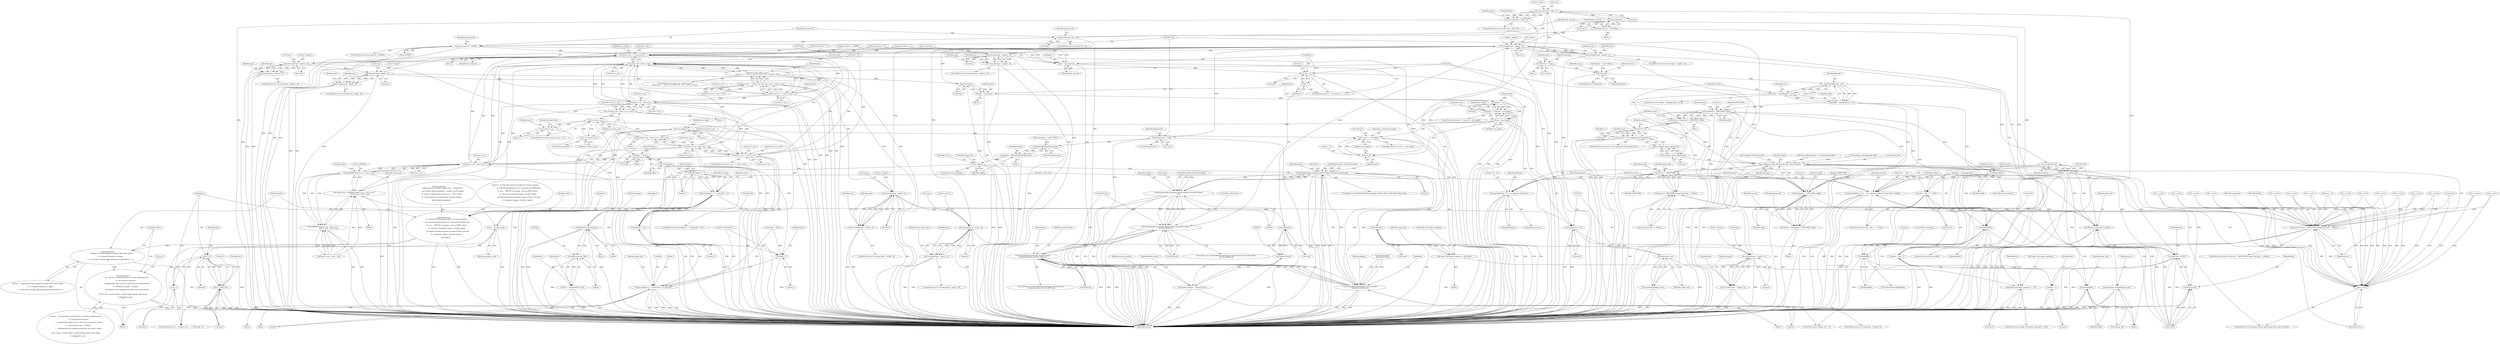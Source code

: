 digraph "0_Android_9d4853418ab2f754c2b63e091c29c5529b8b86ca_8@pointer" {
"1000431" [label="(Call,strncmp(*argv, \"-loop\", 2))"];
"1000419" [label="(Call,strncmp(*argv, \"-timing\", 2))"];
"1000407" [label="(Call,strncmp(*argv, \"-pause\", 2))"];
"1000379" [label="(Call,strncmp(*argv, \"-usleep\", 2))"];
"1000338" [label="(Call,strncmp(*argv, \"-bgpat\", 4))"];
"1000295" [label="(Call,strncmp(*argv, \"-bgcolor\", 4))"];
"1000262" [label="(Call,strncmp(*argv, \"-gamma\", 2))"];
"1000241" [label="(Call,strncmp(*argv, \"-display\", 2))"];
"1000281" [label="(Call,atof(*argv))"];
"1000431" [label="(Call,strncmp(*argv, \"-loop\", 2))"];
"1000398" [label="(Call,atol(*argv))"];
"1000355" [label="(Call,atoi(*argv))"];
"1000460" [label="(Call,atol(*argv))"];
"1000240" [label="(Call,!strncmp(*argv, \"-display\", 2))"];
"1000255" [label="(Call,displayname = *argv)"];
"1000601" [label="(Call,XOpenDisplay(displayname))"];
"1000599" [label="(Call,display = XOpenDisplay(displayname))"];
"1000604" [label="(Call,!display)"];
"1000821" [label="(Call,XCheckMaskEvent(display, KeyPressMask | ButtonPressMask, &e))"];
"1000866" [label="(Call,XCheckMaskEvent(display, KeyPressMask | ButtonPressMask,\n &e))"];
"1000865" [label="(Call,XCheckMaskEvent(display, KeyPressMask | ButtonPressMask,\n &e) && QUIT(e,k))"];
"1000945" [label="(Call,XCheckMaskEvent(display, KeyPressMask |\n ButtonPressMask, &e) && QUIT(e,k))"];
"1000946" [label="(Call,XCheckMaskEvent(display, KeyPressMask |\n ButtonPressMask, &e))"];
"1001054" [label="(Call,XNextEvent(display, &e))"];
"1001068" [label="(Call,(XExposeEvent *)&e)"];
"1001066" [label="(Call,*ex = (XExposeEvent *)&e)"];
"1000261" [label="(Call,!strncmp(*argv, \"-gamma\", 2))"];
"1000277" [label="(Call,rpng2_info.display_exponent = atof(*argv))"];
"1000285" [label="(Call,rpng2_info.display_exponent <= 0.0)"];
"1000294" [label="(Call,!strncmp(*argv, \"-bgcolor\", 4))"];
"1000310" [label="(Call,bgstr = *argv)"];
"1000317" [label="(Call,strlen(bgstr))"];
"1000316" [label="(Call,strlen(bgstr) != 7)"];
"1000315" [label="(Call,strlen(bgstr) != 7 || bgstr[0] != '#')"];
"1000320" [label="(Call,bgstr[0] != '#')"];
"1000663" [label="(Call,sscanf(bgstr+1, \"%2x%2x%2x\", &r, &g, &b))"];
"1000664" [label="(Call,bgstr+1)"];
"1000337" [label="(Call,!strncmp(*argv, \"-bgpat\", 4))"];
"1000353" [label="(Call,pat = atoi(*argv))"];
"1000360" [label="(Call,pat >= 0)"];
"1000359" [label="(Call,pat >= 0 && pat < num_bgpat)"];
"1000363" [label="(Call,pat < num_bgpat)"];
"1000534" [label="(Call,num_bgpat-1)"];
"1000531" [label="(Call,fprintf(stderr,\n           \"\t\t  and the CRT exponent (usually 2.2); must be positive\n\"\n           \"    bg  \tdesired background color in 7-character hex RGB format\n\"\n           \"\t\t  (e.g., ``#ff7700'' for orange:  same as HTML colors);\n\"\n           \"\t\t  used with transparent images; overrides -bgpat\n\"\n           \"    pat \tdesired background pattern number (0-%d); used with\n\"\n          \"\t\t  transparent images; overrides -bgcolor\n\",\n          num_bgpat-1))"];
"1000537" [label="(Call,fprintf(stderr,\n           \"    -loop\tloops through background images after initial display\n\"\n           \"\t\t  is complete (depends on -bgpat)\n\"\n          \"    sec \tseconds to display each background image (default = 2)\n\"))"];
"1000540" [label="(Call,fprintf(stderr,\n           \"    dur \tduration in microseconds to wait after displaying each\n\"\n           \"\t\t  row (for demo purposes)\n\"\n           \"    -timing\tenables delay for every block read, to simulate modem\n\"\n           \"\t\t  download of image (~36 Kbps)\n\"\n           \"    -pause\tpauses after displaying each pass until mouse clicked\n\"\n           \"\nPress Q, Esc or mouse button 1 (within image window, after image\n\"\n          \"is displayed) to quit.\n\"))"];
"1000834" [label="(Call,++pat >= num_bgpat)"];
"1000835" [label="(Call,++pat)"];
"1000378" [label="(Call,!strncmp(*argv, \"-usleep\", 2))"];
"1000396" [label="(Call,(ulg)atol(*argv))"];
"1000394" [label="(Call,usleep_duration = (ulg)atol(*argv))"];
"1000406" [label="(Call,!strncmp(*argv, \"-pause\", 2))"];
"1000418" [label="(Call,!strncmp(*argv, \"-timing\", 2))"];
"1000430" [label="(Call,!strncmp(*argv, \"-loop\", 2))"];
"1000458" [label="(Call,loop_interval = atol(*argv))"];
"1000464" [label="(Call,loop_interval < 0)"];
"1000472" [label="(Call,loop_interval > 100000)"];
"1000808" [label="(Call,then.tv_sec += loop_interval)"];
"1000881" [label="(Call,now.tv_sec < then.tv_sec)"];
"1000880" [label="(Call,now.tv_sec < then.tv_sec ||\n (now.tv_sec == then.tv_sec && now.tv_usec < then.tv_usec))"];
"1000889" [label="(Call,now.tv_sec == then.tv_sec)"];
"1000888" [label="(Call,now.tv_sec == then.tv_sec && now.tv_usec < then.tv_usec)"];
"1000911" [label="(Call,then.tv_sec - now.tv_sec)"];
"1000909" [label="(Call,seconds_to_go = then.tv_sec - now.tv_sec)"];
"1000921" [label="(Call,seconds_to_go--)"];
"1000920" [label="(Call,seconds_to_go-- > 1)"];
"1000930" [label="(Call,i = seconds_to_go)"];
"1000934" [label="(Call,i > 0)"];
"1000933" [label="(Call,i > 0 && !quit)"];
"1000939" [label="(Call,--i)"];
"1000995" [label="(Call,++seconds_to_go)"];
"1000977" [label="(Call,now.tv_sec >= then.tv_sec)"];
"1000987" [label="(Call,then.tv_sec - now.tv_sec)"];
"1000985" [label="(Call,seconds_to_go = then.tv_sec - now.tv_sec)"];
"1001013" [label="(Call,then.tv_sec - now.tv_sec)"];
"1001011" [label="(Call,1000000L*(then.tv_sec - now.tv_sec))"];
"1001008" [label="(Call,usleep_usec = 1000000L*(then.tv_sec - now.tv_sec) +\n                          then.tv_usec - now.tv_usec)"];
"1001028" [label="(Call,usleep_usec > 0)"];
"1001032" [label="(Call,(ulg)usleep_usec)"];
"1001031" [label="(Call,usleep((ulg)usleep_usec))"];
"1001010" [label="(Call,1000000L*(then.tv_sec - now.tv_sec) +\n                          then.tv_usec - now.tv_usec)"];
"1000853" [label="(Call,i = loop_interval)"];
"1000856" [label="(Call,i > 0)"];
"1000859" [label="(Call,--i)"];
"1000487" [label="(Call,filename = *argv)"];
"1000501" [label="(Call,!filename)"];
"1000549" [label="(Call,fopen(filename, \"rb\"))"];
"1000546" [label="(Call,!(infile = fopen(filename, \"rb\")))"];
"1000547" [label="(Call,infile = fopen(filename, \"rb\"))"];
"1000559" [label="(Call,fread(inbuf, 1, INBUFSIZE, infile))"];
"1000557" [label="(Call,incount = fread(inbuf, 1, INBUFSIZE, infile))"];
"1000566" [label="(Call,incount < 8)"];
"1000565" [label="(Call,incount < 8 || !readpng2_check_sig(inbuf, 8))"];
"1000724" [label="(Call,readpng2_decode_data(&rpng2_info, inbuf, incount))"];
"1000735" [label="(Call,incount != INBUFSIZE)"];
"1000734" [label="(Call,incount != INBUFSIZE || rpng2_info.state == kDone)"];
"1000732" [label="(Call,error || incount != INBUFSIZE || rpng2_info.state == kDone)"];
"1000729" [label="(Call,++error)"];
"1000774" [label="(Call,fread(inbuf, 1, INBUFSIZE, infile))"];
"1000753" [label="(Call,ferror(infile))"];
"1000760" [label="(Call,feof(infile))"];
"1000779" [label="(Call,fclose(infile))"];
"1000772" [label="(Call,incount = fread(inbuf, 1, INBUFSIZE, infile))"];
"1000781" [label="(Call,readpng2_cleanup(&rpng2_info))"];
"1000570" [label="(Call,readpng2_check_sig(inbuf, 8))"];
"1000569" [label="(Call,!readpng2_check_sig(inbuf, 8))"];
"1000615" [label="(Call,fclose(infile))"];
"1000628" [label="(Call,strlen(filename))"];
"1000626" [label="(Call,flen = strlen(filename))"];
"1000631" [label="(Call,alen + flen + 3 > 1023)"];
"1000632" [label="(Call,alen + flen + 3)"];
"1000634" [label="(Call,flen + 3)"];
"1000638" [label="(Call,sprintf(titlebar, \"%s:  ...%s\", appname, filename+(alen+flen+6-1023)))"];
"1000642" [label="(Call,filename+(alen+flen+6-1023))"];
"1000644" [label="(Call,alen+flen+6-1023)"];
"1000646" [label="(Call,flen+6-1023)"];
"1000652" [label="(Call,sprintf(titlebar, \"%s:  %s\", appname, filename))"];
"1000935" [label="(Identifier,i)"];
"1000938" [label="(Identifier,quit)"];
"1000906" [label="(Identifier,quit)"];
"1000658" [label="(Identifier,have_bg)"];
"1000297" [label="(Identifier,argv)"];
"1000316" [label="(Call,strlen(bgstr) != 7)"];
"1000600" [label="(Identifier,display)"];
"1000857" [label="(Identifier,i)"];
"1000915" [label="(Call,now.tv_sec)"];
"1000976" [label="(ControlStructure,if (now.tv_sec >= then.tv_sec))"];
"1001053" [label="(Block,)"];
"1000962" [label="(Identifier,seconds_done)"];
"1000615" [label="(Call,fclose(infile))"];
"1000863" [label="(Literal,1)"];
"1000940" [label="(Identifier,i)"];
"1000375" [label="(Identifier,error)"];
"1000380" [label="(Call,*argv)"];
"1000285" [label="(Call,rpng2_info.display_exponent <= 0.0)"];
"1000429" [label="(ControlStructure,if (!strncmp(*argv, \"-loop\", 2)))"];
"1001055" [label="(Identifier,display)"];
"1000358" [label="(ControlStructure,if (pat >= 0 && pat < num_bgpat))"];
"1000642" [label="(Call,filename+(alen+flen+6-1023))"];
"1000244" [label="(Literal,\"-display\")"];
"1000537" [label="(Call,fprintf(stderr,\n           \"    -loop\tloops through background images after initial display\n\"\n           \"\t\t  is complete (depends on -bgpat)\n\"\n          \"    sec \tseconds to display each background image (default = 2)\n\"))"];
"1000772" [label="(Call,incount = fread(inbuf, 1, INBUFSIZE, infile))"];
"1000874" [label="(Identifier,e)"];
"1000495" [label="(Call,++error)"];
"1000291" [label="(Identifier,error)"];
"1001020" [label="(Call,then.tv_usec - now.tv_usec)"];
"1000463" [label="(ControlStructure,if (loop_interval < 0))"];
"1000414" [label="(Identifier,pause_after_pass)"];
"1000562" [label="(Identifier,INBUFSIZE)"];
"1000289" [label="(Literal,0.0)"];
"1000306" [label="(Call,++error)"];
"1000486" [label="(Block,)"];
"1001011" [label="(Call,1000000L*(then.tv_sec - now.tv_sec))"];
"1000747" [label="(Identifier,rpng2_info)"];
"1000382" [label="(Literal,\"-usleep\")"];
"1000544" [label="(Literal,1)"];
"1000395" [label="(Identifier,usleep_duration)"];
"1000676" [label="(Identifier,rpng2_info)"];
"1000814" [label="(Identifier,use_sleep)"];
"1001056" [label="(Call,&e)"];
"1000833" [label="(ControlStructure,if (++pat >= num_bgpat))"];
"1000653" [label="(Identifier,titlebar)"];
"1000541" [label="(Identifier,stderr)"];
"1000652" [label="(Call,sprintf(titlebar, \"%s:  %s\", appname, filename))"];
"1000994" [label="(ControlStructure,else)"];
"1000634" [label="(Call,flen + 3)"];
"1000628" [label="(Call,strlen(filename))"];
"1000599" [label="(Call,display = XOpenDisplay(displayname))"];
"1000957" [label="(Identifier,quit)"];
"1000735" [label="(Call,incount != INBUFSIZE)"];
"1000534" [label="(Call,num_bgpat-1)"];
"1000595" [label="(Call,++error)"];
"1000475" [label="(Call,loop_interval = 100000)"];
"1000635" [label="(Identifier,flen)"];
"1000468" [label="(Identifier,loop_interval)"];
"1000339" [label="(Call,*argv)"];
"1000951" [label="(Call,&e)"];
"1000355" [label="(Call,atoi(*argv))"];
"1000399" [label="(Call,*argv)"];
"1000858" [label="(Literal,0)"];
"1000241" [label="(Call,strncmp(*argv, \"-display\", 2))"];
"1000943" [label="(Literal,1)"];
"1000893" [label="(Call,then.tv_sec)"];
"1000738" [label="(Call,rpng2_info.state == kDone)"];
"1000405" [label="(ControlStructure,if (!strncmp(*argv, \"-pause\", 2)))"];
"1000630" [label="(ControlStructure,if (alen + flen + 3 > 1023))"];
"1000665" [label="(Identifier,bgstr)"];
"1000360" [label="(Call,pat >= 0)"];
"1000473" [label="(Identifier,loop_interval)"];
"1000458" [label="(Call,loop_interval = atol(*argv))"];
"1000598" [label="(Block,)"];
"1000981" [label="(Call,then.tv_sec)"];
"1000566" [label="(Call,incount < 8)"];
"1000322" [label="(Identifier,bgstr)"];
"1000418" [label="(Call,!strncmp(*argv, \"-timing\", 2))"];
"1000896" [label="(Call,now.tv_usec < then.tv_usec)"];
"1000729" [label="(Call,++error)"];
"1000730" [label="(Identifier,error)"];
"1000556" [label="(Block,)"];
"1000348" [label="(Identifier,argv)"];
"1000273" [label="(Call,++error)"];
"1000262" [label="(Call,strncmp(*argv, \"-gamma\", 2))"];
"1000286" [label="(Call,rpng2_info.display_exponent)"];
"1000865" [label="(Call,XCheckMaskEvent(display, KeyPressMask | ButtonPressMask,\n &e) && QUIT(e,k))"];
"1000760" [label="(Call,feof(infile))"];
"1000977" [label="(Call,now.tv_sec >= then.tv_sec)"];
"1000776" [label="(Literal,1)"];
"1000644" [label="(Call,alen+flen+6-1023)"];
"1001014" [label="(Call,then.tv_sec)"];
"1000287" [label="(Identifier,rpng2_info)"];
"1000317" [label="(Call,strlen(bgstr))"];
"1000835" [label="(Call,++pat)"];
"1000731" [label="(ControlStructure,if (error || incount != INBUFSIZE || rpng2_info.state == kDone))"];
"1001068" [label="(Call,(XExposeEvent *)&e)"];
"1000736" [label="(Identifier,incount)"];
"1000966" [label="(Identifier,quit)"];
"1000775" [label="(Identifier,inbuf)"];
"1000898" [label="(Identifier,now)"];
"1000728" [label="(Identifier,incount)"];
"1000324" [label="(Literal,'#')"];
"1000252" [label="(Call,++error)"];
"1000569" [label="(Call,!readpng2_check_sig(inbuf, 8))"];
"1001070" [label="(Call,&e)"];
"1000822" [label="(Identifier,display)"];
"1000987" [label="(Call,then.tv_sec - now.tv_sec)"];
"1000393" [label="(Block,)"];
"1000546" [label="(Call,!(infile = fopen(filename, \"rb\")))"];
"1000257" [label="(Call,*argv)"];
"1000398" [label="(Call,atol(*argv))"];
"1000581" [label="(Call,readpng2_init(&rpng2_info))"];
"1000609" [label="(Identifier,rpng2_info)"];
"1000419" [label="(Call,strncmp(*argv, \"-timing\", 2))"];
"1000265" [label="(Literal,\"-gamma\")"];
"1001099" [label="(MethodReturn,int)"];
"1000645" [label="(Identifier,alen)"];
"1001008" [label="(Call,usleep_usec = 1000000L*(then.tv_sec - now.tv_sec) +\n                          then.tv_usec - now.tv_usec)"];
"1000868" [label="(Call,KeyPressMask | ButtonPressMask)"];
"1000640" [label="(Literal,\"%s:  ...%s\")"];
"1000867" [label="(Identifier,display)"];
"1000527" [label="(Call,fprintf(stderr,\n           \"    xdpy\tname of the target X display (e.g., ``hostname:0'')\n\"\n           \"    exp \ttransfer-function exponent (``gamma'') of the display\n\"\n           \"\t\t  system in floating-point format (e.g., ``%.1f''); equal\n\"\n          \"\t\t  to the product of the lookup-table exponent (varies)\n\",\n          default_display_exponent))"];
"1000378" [label="(Call,!strncmp(*argv, \"-usleep\", 2))"];
"1000574" [label="(Call,++error)"];
"1000929" [label="(ControlStructure,for (i = seconds_to_go;  i > 0 && !quit; --i))"];
"1000890" [label="(Call,now.tv_sec)"];
"1000783" [label="(Identifier,rpng2_info)"];
"1000567" [label="(Identifier,incount)"];
"1000820" [label="(ControlStructure,if (XCheckMaskEvent(display, KeyPressMask | ButtonPressMask, &e)))"];
"1000251" [label="(Identifier,argv)"];
"1000315" [label="(Call,strlen(bgstr) != 7 || bgstr[0] != '#')"];
"1000779" [label="(Call,fclose(infile))"];
"1000354" [label="(Identifier,pat)"];
"1000666" [label="(Literal,1)"];
"1000431" [label="(Call,strncmp(*argv, \"-loop\", 2))"];
"1000626" [label="(Call,flen = strlen(filename))"];
"1000430" [label="(Call,!strncmp(*argv, \"-loop\", 2))"];
"1000639" [label="(Identifier,titlebar)"];
"1000558" [label="(Identifier,incount)"];
"1000601" [label="(Call,XOpenDisplay(displayname))"];
"1000422" [label="(Literal,\"-timing\")"];
"1000407" [label="(Call,strncmp(*argv, \"-pause\", 2))"];
"1000277" [label="(Call,rpng2_info.display_exponent = atof(*argv))"];
"1001031" [label="(Call,usleep((ulg)usleep_usec))"];
"1000622" [label="(Call,alen = strlen(appname))"];
"1000423" [label="(Literal,2)"];
"1000396" [label="(Call,(ulg)atol(*argv))"];
"1000459" [label="(Identifier,loop_interval)"];
"1000467" [label="(Call,loop_interval = 2)"];
"1000670" [label="(Call,&g)"];
"1000242" [label="(Call,*argv)"];
"1000934" [label="(Call,i > 0)"];
"1000320" [label="(Call,bgstr[0] != '#')"];
"1000476" [label="(Identifier,loop_interval)"];
"1000338" [label="(Call,strncmp(*argv, \"-bgpat\", 4))"];
"1000839" [label="(Identifier,pat)"];
"1000727" [label="(Identifier,inbuf)"];
"1000174" [label="(Call,loop_interval = -1)"];
"1000493" [label="(Identifier,argv)"];
"1000808" [label="(Call,then.tv_sec += loop_interval)"];
"1000538" [label="(Identifier,stderr)"];
"1000488" [label="(Identifier,filename)"];
"1000753" [label="(Call,ferror(infile))"];
"1000767" [label="(ControlStructure,break;)"];
"1000553" [label="(Call,++error)"];
"1000782" [label="(Call,&rpng2_info)"];
"1000557" [label="(Call,incount = fread(inbuf, 1, INBUFSIZE, infile))"];
"1000834" [label="(Call,++pat >= num_bgpat)"];
"1000434" [label="(Literal,\"-loop\")"];
"1000616" [label="(Identifier,infile)"];
"1001022" [label="(Identifier,then)"];
"1000330" [label="(Identifier,have_bg)"];
"1000281" [label="(Call,atof(*argv))"];
"1001013" [label="(Call,then.tv_sec - now.tv_sec)"];
"1000859" [label="(Call,--i)"];
"1000764" [label="(Literal,3)"];
"1000318" [label="(Identifier,bgstr)"];
"1000484" [label="(Identifier,argv)"];
"1000341" [label="(Literal,\"-bgpat\")"];
"1000455" [label="(Block,)"];
"1000460" [label="(Call,atol(*argv))"];
"1000321" [label="(Call,bgstr[0])"];
"1000282" [label="(Call,*argv)"];
"1000471" [label="(ControlStructure,if (loop_interval > 100000))"];
"1000186" [label="(Call,displayname = (char *)NULL)"];
"1000547" [label="(Call,infile = fopen(filename, \"rb\"))"];
"1000944" [label="(ControlStructure,if (XCheckMaskEvent(display, KeyPressMask |\n ButtonPressMask, &e) && QUIT(e,k)))"];
"1001054" [label="(Call,XNextEvent(display, &e))"];
"1000254" [label="(ControlStructure,else)"];
"1000559" [label="(Call,fread(inbuf, 1, INBUFSIZE, infile))"];
"1000773" [label="(Identifier,incount)"];
"1000394" [label="(Call,usleep_duration = (ulg)atol(*argv))"];
"1000245" [label="(Literal,2)"];
"1000734" [label="(Call,incount != INBUFSIZE || rpng2_info.state == kDone)"];
"1000272" [label="(Identifier,argv)"];
"1000937" [label="(Call,!quit)"];
"1000390" [label="(Call,++error)"];
"1000777" [label="(Identifier,INBUFSIZE)"];
"1000910" [label="(Identifier,seconds_to_go)"];
"1001030" [label="(Literal,0)"];
"1000158" [label="(Call,error = 0)"];
"1000912" [label="(Call,then.tv_sec)"];
"1000836" [label="(Identifier,pat)"];
"1000778" [label="(Identifier,infile)"];
"1000602" [label="(Identifier,displayname)"];
"1000389" [label="(Identifier,argv)"];
"1000946" [label="(Call,XCheckMaskEvent(display, KeyPressMask |\n ButtonPressMask, &e))"];
"1000377" [label="(ControlStructure,if (!strncmp(*argv, \"-usleep\", 2)))"];
"1000411" [label="(Literal,2)"];
"1000474" [label="(Literal,100000)"];
"1000379" [label="(Call,strncmp(*argv, \"-usleep\", 2))"];
"1000978" [label="(Call,now.tv_sec)"];
"1000641" [label="(Identifier,appname)"];
"1000533" [label="(Literal,\"\t\t  and the CRT exponent (usually 2.2); must be positive\n\"\n           \"    bg  \tdesired background color in 7-character hex RGB format\n\"\n           \"\t\t  (e.g., ``#ff7700'' for orange:  same as HTML colors);\n\"\n           \"\t\t  used with transparent images; overrides -bgpat\n\"\n           \"    pat \tdesired background pattern number (0-%d); used with\n\"\n          \"\t\t  transparent images; overrides -bgcolor\n\")"];
"1001007" [label="(Block,)"];
"1000255" [label="(Call,displayname = *argv)"];
"1000337" [label="(Call,!strncmp(*argv, \"-bgpat\", 4))"];
"1000856" [label="(Call,i > 0)"];
"1000882" [label="(Call,now.tv_sec)"];
"1000362" [label="(Literal,0)"];
"1000550" [label="(Identifier,filename)"];
"1000975" [label="(Block,)"];
"1000637" [label="(Literal,1023)"];
"1000151" [label="(Call,*bgstr = NULL)"];
"1001009" [label="(Identifier,usleep_usec)"];
"1000507" [label="(Block,)"];
"1000757" [label="(Literal,3)"];
"1001034" [label="(Identifier,usleep_usec)"];
"1000340" [label="(Identifier,argv)"];
"1000147" [label="(Block,)"];
"1000420" [label="(Call,*argv)"];
"1000256" [label="(Identifier,displayname)"];
"1000726" [label="(Identifier,rpng2_info)"];
"1000266" [label="(Literal,2)"];
"1000603" [label="(ControlStructure,if (!display))"];
"1000542" [label="(Literal,\"    dur \tduration in microseconds to wait after displaying each\n\"\n           \"\t\t  row (for demo purposes)\n\"\n           \"    -timing\tenables delay for every block read, to simulate modem\n\"\n           \"\t\t  download of image (~36 Kbps)\n\"\n           \"    -pause\tpauses after displaying each pass until mouse clicked\n\"\n           \"\nPress Q, Esc or mouse button 1 (within image window, after image\n\"\n          \"is displayed) to quit.\n\")"];
"1000752" [label="(ControlStructure,if (ferror(infile)))"];
"1000406" [label="(Call,!strncmp(*argv, \"-pause\", 2))"];
"1000931" [label="(Identifier,i)"];
"1001017" [label="(Call,now.tv_sec)"];
"1000311" [label="(Identifier,bgstr)"];
"1000998" [label="(Identifier,quit)"];
"1000417" [label="(ControlStructure,if (!strncmp(*argv, \"-timing\", 2)))"];
"1000314" [label="(ControlStructure,if (strlen(bgstr) != 7 || bgstr[0] != '#'))"];
"1000930" [label="(Call,i = seconds_to_go)"];
"1000365" [label="(Identifier,num_bgpat)"];
"1000293" [label="(ControlStructure,if (!strncmp(*argv, \"-bgcolor\", 4)))"];
"1000435" [label="(Literal,2)"];
"1000947" [label="(Identifier,display)"];
"1001064" [label="(Block,)"];
"1001067" [label="(Identifier,ex)"];
"1000540" [label="(Call,fprintf(stderr,\n           \"    dur \tduration in microseconds to wait after displaying each\n\"\n           \"\t\t  row (for demo purposes)\n\"\n           \"    -timing\tenables delay for every block read, to simulate modem\n\"\n           \"\t\t  download of image (~36 Kbps)\n\"\n           \"    -pause\tpauses after displaying each pass until mouse clicked\n\"\n           \"\nPress Q, Esc or mouse button 1 (within image window, after image\n\"\n          \"is displayed) to quit.\n\"))"];
"1000754" [label="(Identifier,infile)"];
"1000421" [label="(Identifier,argv)"];
"1000565" [label="(Call,incount < 8 || !readpng2_check_sig(inbuf, 8))"];
"1000295" [label="(Call,strncmp(*argv, \"-bgcolor\", 4))"];
"1000860" [label="(Identifier,i)"];
"1000667" [label="(Literal,\"%2x%2x%2x\")"];
"1000646" [label="(Call,flen+6-1023)"];
"1000531" [label="(Call,fprintf(stderr,\n           \"\t\t  and the CRT exponent (usually 2.2); must be positive\n\"\n           \"    bg  \tdesired background color in 7-character hex RGB format\n\"\n           \"\t\t  (e.g., ``#ff7700'' for orange:  same as HTML colors);\n\"\n           \"\t\t  used with transparent images; overrides -bgpat\n\"\n           \"    pat \tdesired background pattern number (0-%d); used with\n\"\n          \"\t\t  transparent images; overrides -bgcolor\n\",\n          num_bgpat-1))"];
"1000632" [label="(Call,alen + flen + 3)"];
"1000909" [label="(Call,seconds_to_go = then.tv_sec - now.tv_sec)"];
"1000809" [label="(Call,then.tv_sec)"];
"1000605" [label="(Identifier,display)"];
"1000305" [label="(Identifier,argv)"];
"1000889" [label="(Call,now.tv_sec == then.tv_sec)"];
"1000196" [label="(Call,memset(&rpng2_info, 0, sizeof(mainprog_info)))"];
"1000921" [label="(Call,seconds_to_go--)"];
"1000539" [label="(Literal,\"    -loop\tloops through background images after initial display\n\"\n           \"\t\t  is complete (depends on -bgpat)\n\"\n          \"    sec \tseconds to display each background image (default = 2)\n\")"];
"1000939" [label="(Call,--i)"];
"1000866" [label="(Call,XCheckMaskEvent(display, KeyPressMask | ButtonPressMask,\n &e))"];
"1000614" [label="(Identifier,error)"];
"1000361" [label="(Identifier,pat)"];
"1000487" [label="(Call,filename = *argv)"];
"1000532" [label="(Identifier,stderr)"];
"1001012" [label="(Literal,1000000L)"];
"1000580" [label="(Identifier,rc)"];
"1000433" [label="(Identifier,argv)"];
"1000986" [label="(Identifier,seconds_to_go)"];
"1001010" [label="(Call,1000000L*(then.tv_sec - now.tv_sec) +\n                          then.tv_usec - now.tv_usec)"];
"1000312" [label="(Call,*argv)"];
"1000410" [label="(Literal,\"-pause\")"];
"1000383" [label="(Literal,2)"];
"1000368" [label="(Identifier,bg_image)"];
"1000575" [label="(Identifier,error)"];
"1000349" [label="(Call,++error)"];
"1000624" [label="(Call,strlen(appname))"];
"1000919" [label="(ControlStructure,while (seconds_to_go-- > 1))"];
"1000733" [label="(Identifier,error)"];
"1000489" [label="(Call,*argv)"];
"1000438" [label="(Identifier,loop)"];
"1000359" [label="(Call,pat >= 0 && pat < num_bgpat)"];
"1000781" [label="(Call,readpng2_cleanup(&rpng2_info))"];
"1000654" [label="(Literal,\"%s:  %s\")"];
"1000535" [label="(Identifier,num_bgpat)"];
"1000911" [label="(Call,then.tv_sec - now.tv_sec)"];
"1000838" [label="(Call,pat = 0)"];
"1000618" [label="(Identifier,error)"];
"1000991" [label="(Call,now.tv_sec)"];
"1000647" [label="(Identifier,flen)"];
"1000353" [label="(Call,pat = atoi(*argv))"];
"1000503" [label="(Call,++error)"];
"1000871" [label="(Call,&e)"];
"1000298" [label="(Literal,\"-bgcolor\")"];
"1000852" [label="(ControlStructure,for (i = loop_interval;  i > 0; --i))"];
"1000549" [label="(Call,fopen(filename, \"rb\"))"];
"1000888" [label="(Call,now.tv_sec == then.tv_sec && now.tv_usec < then.tv_usec)"];
"1000363" [label="(Call,pat < num_bgpat)"];
"1000724" [label="(Call,readpng2_decode_data(&rpng2_info, inbuf, incount))"];
"1000502" [label="(Identifier,filename)"];
"1000604" [label="(Call,!display)"];
"1000432" [label="(Call,*argv)"];
"1000500" [label="(ControlStructure,if (!filename))"];
"1000953" [label="(Call,QUIT(e,k))"];
"1000631" [label="(Call,alen + flen + 3 > 1023)"];
"1000326" [label="(Identifier,error)"];
"1000780" [label="(Identifier,infile)"];
"1000948" [label="(Call,KeyPressMask |\n ButtonPressMask)"];
"1000504" [label="(Identifier,error)"];
"1000296" [label="(Call,*argv)"];
"1000191" [label="(Call,filename = (char *)NULL)"];
"1000560" [label="(Identifier,inbuf)"];
"1000284" [label="(ControlStructure,if (rpng2_info.display_exponent <= 0.0))"];
"1000933" [label="(Call,i > 0 && !quit)"];
"1000881" [label="(Call,now.tv_sec < then.tv_sec)"];
"1000807" [label="(Block,)"];
"1000821" [label="(Call,XCheckMaskEvent(display, KeyPressMask | ButtonPressMask, &e))"];
"1000409" [label="(Identifier,argv)"];
"1001036" [label="(Literal,0)"];
"1000995" [label="(Call,++seconds_to_go)"];
"1001028" [label="(Call,usleep_usec > 0)"];
"1000261" [label="(Call,!strncmp(*argv, \"-gamma\", 2))"];
"1000536" [label="(Literal,1)"];
"1000672" [label="(Call,&b)"];
"1000319" [label="(Literal,7)"];
"1000636" [label="(Literal,3)"];
"1000988" [label="(Call,then.tv_sec)"];
"1000740" [label="(Identifier,rpng2_info)"];
"1000263" [label="(Call,*argv)"];
"1000299" [label="(Literal,4)"];
"1000880" [label="(Call,now.tv_sec < then.tv_sec ||\n (now.tv_sec == then.tv_sec && now.tv_usec < then.tv_usec))"];
"1000613" [label="(ControlStructure,if (error))"];
"1000572" [label="(Literal,8)"];
"1000451" [label="(Call,loop_interval = 2)"];
"1000278" [label="(Call,rpng2_info.display_exponent)"];
"1000570" [label="(Call,readpng2_check_sig(inbuf, 8))"];
"1000922" [label="(Identifier,seconds_to_go)"];
"1000551" [label="(Literal,\"rb\")"];
"1000633" [label="(Identifier,alen)"];
"1000864" [label="(ControlStructure,if (XCheckMaskEvent(display, KeyPressMask | ButtonPressMask,\n &e) && QUIT(e,k)))"];
"1000985" [label="(Call,seconds_to_go = then.tv_sec - now.tv_sec)"];
"1000381" [label="(Identifier,argv)"];
"1001027" [label="(ControlStructure,if (usleep_usec > 0))"];
"1000426" [label="(Identifier,timing)"];
"1000853" [label="(Call,i = loop_interval)"];
"1000656" [label="(Identifier,filename)"];
"1000239" [label="(ControlStructure,if (!strncmp(*argv, \"-display\", 2)))"];
"1000461" [label="(Call,*argv)"];
"1001074" [label="(Identifier,ex)"];
"1000356" [label="(Call,*argv)"];
"1000498" [label="(Call,++error)"];
"1000651" [label="(ControlStructure,else)"];
"1000829" [label="(Call,QUIT(e,k))"];
"1000336" [label="(ControlStructure,if (!strncmp(*argv, \"-bgpat\", 4)))"];
"1000723" [label="(ControlStructure,if (readpng2_decode_data(&rpng2_info, inbuf, incount)))"];
"1000655" [label="(Identifier,appname)"];
"1000402" [label="(Identifier,demo_timing)"];
"1000837" [label="(Identifier,num_bgpat)"];
"1000996" [label="(Identifier,seconds_to_go)"];
"1000830" [label="(Identifier,e)"];
"1000264" [label="(Identifier,argv)"];
"1000548" [label="(Identifier,infile)"];
"1000408" [label="(Call,*argv)"];
"1000545" [label="(ControlStructure,if (!(infile = fopen(filename, \"rb\"))))"];
"1000563" [label="(Identifier,infile)"];
"1000501" [label="(Call,!filename)"];
"1000325" [label="(Call,++error)"];
"1000761" [label="(Identifier,infile)"];
"1000352" [label="(Block,)"];
"1000659" [label="(Block,)"];
"1000290" [label="(Call,++error)"];
"1000903" [label="(Block,)"];
"1000364" [label="(Identifier,pat)"];
"1000664" [label="(Call,bgstr+1)"];
"1000568" [label="(Literal,8)"];
"1000769" [label="(Identifier,timing)"];
"1000638" [label="(Call,sprintf(titlebar, \"%s:  ...%s\", appname, filename+(alen+flen+6-1023)))"];
"1000342" [label="(Literal,4)"];
"1000891" [label="(Identifier,now)"];
"1000774" [label="(Call,fread(inbuf, 1, INBUFSIZE, infile))"];
"1001061" [label="(Identifier,e)"];
"1000611" [label="(Call,++error)"];
"1000722" [label="(Block,)"];
"1000854" [label="(Identifier,i)"];
"1000310" [label="(Call,bgstr = *argv)"];
"1000629" [label="(Identifier,filename)"];
"1000920" [label="(Call,seconds_to_go-- > 1)"];
"1000240" [label="(Call,!strncmp(*argv, \"-display\", 2))"];
"1000260" [label="(ControlStructure,if (!strncmp(*argv, \"-gamma\", 2)))"];
"1000309" [label="(Block,)"];
"1000927" [label="(Identifier,seconds_done)"];
"1000607" [label="(Call,readpng2_cleanup(&rpng2_info))"];
"1000374" [label="(Call,++error)"];
"1000561" [label="(Literal,1)"];
"1000984" [label="(ControlStructure,break;)"];
"1000725" [label="(Call,&rpng2_info)"];
"1000663" [label="(Call,sscanf(bgstr+1, \"%2x%2x%2x\", &r, &g, &b))"];
"1000294" [label="(Call,!strncmp(*argv, \"-bgcolor\", 4))"];
"1000235" [label="(Identifier,argv)"];
"1000841" [label="(Call,rpng2_x_reload_bg_image())"];
"1000879" [label="(ControlStructure,if (now.tv_sec < then.tv_sec ||\n (now.tv_sec == then.tv_sec && now.tv_usec < then.tv_usec)))"];
"1000812" [label="(Identifier,loop_interval)"];
"1000954" [label="(Identifier,e)"];
"1001029" [label="(Identifier,usleep_usec)"];
"1000945" [label="(Call,XCheckMaskEvent(display, KeyPressMask |\n ButtonPressMask, &e) && QUIT(e,k))"];
"1000506" [label="(Identifier,error)"];
"1000554" [label="(Identifier,error)"];
"1000627" [label="(Identifier,flen)"];
"1000759" [label="(ControlStructure,if (feof(infile)))"];
"1000465" [label="(Identifier,loop_interval)"];
"1000932" [label="(Identifier,seconds_to_go)"];
"1000236" [label="(Call,!error)"];
"1000873" [label="(Call,QUIT(e,k))"];
"1000472" [label="(Call,loop_interval > 100000)"];
"1000885" [label="(Call,then.tv_sec)"];
"1000855" [label="(Identifier,loop_interval)"];
"1001032" [label="(Call,(ulg)usleep_usec)"];
"1000876" [label="(ControlStructure,break;)"];
"1000643" [label="(Identifier,filename)"];
"1000737" [label="(Identifier,INBUFSIZE)"];
"1000464" [label="(Call,loop_interval < 0)"];
"1000785" [label="(Identifier,error)"];
"1000826" [label="(Call,&e)"];
"1000466" [label="(Literal,0)"];
"1000668" [label="(Call,&r)"];
"1001066" [label="(Call,*ex = (XExposeEvent *)&e)"];
"1000648" [label="(Call,6-1023)"];
"1000823" [label="(Call,KeyPressMask | ButtonPressMask)"];
"1000276" [label="(Block,)"];
"1000923" [label="(Literal,1)"];
"1000732" [label="(Call,error || incount != INBUFSIZE || rpng2_info.state == kDone)"];
"1000564" [label="(ControlStructure,if (incount < 8 || !readpng2_check_sig(inbuf, 8)))"];
"1000571" [label="(Identifier,inbuf)"];
"1000936" [label="(Literal,0)"];
"1000431" -> "1000430"  [label="AST: "];
"1000431" -> "1000435"  [label="CFG: "];
"1000432" -> "1000431"  [label="AST: "];
"1000434" -> "1000431"  [label="AST: "];
"1000435" -> "1000431"  [label="AST: "];
"1000430" -> "1000431"  [label="CFG: "];
"1000431" -> "1001099"  [label="DDG: "];
"1000431" -> "1000241"  [label="DDG: "];
"1000431" -> "1000430"  [label="DDG: "];
"1000431" -> "1000430"  [label="DDG: "];
"1000431" -> "1000430"  [label="DDG: "];
"1000419" -> "1000431"  [label="DDG: "];
"1000431" -> "1000460"  [label="DDG: "];
"1000431" -> "1000487"  [label="DDG: "];
"1000419" -> "1000418"  [label="AST: "];
"1000419" -> "1000423"  [label="CFG: "];
"1000420" -> "1000419"  [label="AST: "];
"1000422" -> "1000419"  [label="AST: "];
"1000423" -> "1000419"  [label="AST: "];
"1000418" -> "1000419"  [label="CFG: "];
"1000419" -> "1001099"  [label="DDG: "];
"1000419" -> "1000241"  [label="DDG: "];
"1000419" -> "1000418"  [label="DDG: "];
"1000419" -> "1000418"  [label="DDG: "];
"1000419" -> "1000418"  [label="DDG: "];
"1000407" -> "1000419"  [label="DDG: "];
"1000407" -> "1000406"  [label="AST: "];
"1000407" -> "1000411"  [label="CFG: "];
"1000408" -> "1000407"  [label="AST: "];
"1000410" -> "1000407"  [label="AST: "];
"1000411" -> "1000407"  [label="AST: "];
"1000406" -> "1000407"  [label="CFG: "];
"1000407" -> "1001099"  [label="DDG: "];
"1000407" -> "1000241"  [label="DDG: "];
"1000407" -> "1000406"  [label="DDG: "];
"1000407" -> "1000406"  [label="DDG: "];
"1000407" -> "1000406"  [label="DDG: "];
"1000379" -> "1000407"  [label="DDG: "];
"1000379" -> "1000378"  [label="AST: "];
"1000379" -> "1000383"  [label="CFG: "];
"1000380" -> "1000379"  [label="AST: "];
"1000382" -> "1000379"  [label="AST: "];
"1000383" -> "1000379"  [label="AST: "];
"1000378" -> "1000379"  [label="CFG: "];
"1000379" -> "1001099"  [label="DDG: "];
"1000379" -> "1000241"  [label="DDG: "];
"1000379" -> "1000378"  [label="DDG: "];
"1000379" -> "1000378"  [label="DDG: "];
"1000379" -> "1000378"  [label="DDG: "];
"1000338" -> "1000379"  [label="DDG: "];
"1000379" -> "1000398"  [label="DDG: "];
"1000338" -> "1000337"  [label="AST: "];
"1000338" -> "1000342"  [label="CFG: "];
"1000339" -> "1000338"  [label="AST: "];
"1000341" -> "1000338"  [label="AST: "];
"1000342" -> "1000338"  [label="AST: "];
"1000337" -> "1000338"  [label="CFG: "];
"1000338" -> "1001099"  [label="DDG: "];
"1000338" -> "1000241"  [label="DDG: "];
"1000338" -> "1000337"  [label="DDG: "];
"1000338" -> "1000337"  [label="DDG: "];
"1000338" -> "1000337"  [label="DDG: "];
"1000295" -> "1000338"  [label="DDG: "];
"1000338" -> "1000355"  [label="DDG: "];
"1000295" -> "1000294"  [label="AST: "];
"1000295" -> "1000299"  [label="CFG: "];
"1000296" -> "1000295"  [label="AST: "];
"1000298" -> "1000295"  [label="AST: "];
"1000299" -> "1000295"  [label="AST: "];
"1000294" -> "1000295"  [label="CFG: "];
"1000295" -> "1001099"  [label="DDG: "];
"1000295" -> "1000241"  [label="DDG: "];
"1000295" -> "1000294"  [label="DDG: "];
"1000295" -> "1000294"  [label="DDG: "];
"1000295" -> "1000294"  [label="DDG: "];
"1000262" -> "1000295"  [label="DDG: "];
"1000295" -> "1000310"  [label="DDG: "];
"1000262" -> "1000261"  [label="AST: "];
"1000262" -> "1000266"  [label="CFG: "];
"1000263" -> "1000262"  [label="AST: "];
"1000265" -> "1000262"  [label="AST: "];
"1000266" -> "1000262"  [label="AST: "];
"1000261" -> "1000262"  [label="CFG: "];
"1000262" -> "1001099"  [label="DDG: "];
"1000262" -> "1000241"  [label="DDG: "];
"1000262" -> "1000261"  [label="DDG: "];
"1000262" -> "1000261"  [label="DDG: "];
"1000262" -> "1000261"  [label="DDG: "];
"1000241" -> "1000262"  [label="DDG: "];
"1000262" -> "1000281"  [label="DDG: "];
"1000241" -> "1000240"  [label="AST: "];
"1000241" -> "1000245"  [label="CFG: "];
"1000242" -> "1000241"  [label="AST: "];
"1000244" -> "1000241"  [label="AST: "];
"1000245" -> "1000241"  [label="AST: "];
"1000240" -> "1000241"  [label="CFG: "];
"1000241" -> "1001099"  [label="DDG: "];
"1000241" -> "1000240"  [label="DDG: "];
"1000241" -> "1000240"  [label="DDG: "];
"1000241" -> "1000240"  [label="DDG: "];
"1000281" -> "1000241"  [label="DDG: "];
"1000398" -> "1000241"  [label="DDG: "];
"1000355" -> "1000241"  [label="DDG: "];
"1000460" -> "1000241"  [label="DDG: "];
"1000241" -> "1000255"  [label="DDG: "];
"1000281" -> "1000277"  [label="AST: "];
"1000281" -> "1000282"  [label="CFG: "];
"1000282" -> "1000281"  [label="AST: "];
"1000277" -> "1000281"  [label="CFG: "];
"1000281" -> "1001099"  [label="DDG: "];
"1000281" -> "1000277"  [label="DDG: "];
"1000398" -> "1000396"  [label="AST: "];
"1000398" -> "1000399"  [label="CFG: "];
"1000399" -> "1000398"  [label="AST: "];
"1000396" -> "1000398"  [label="CFG: "];
"1000398" -> "1001099"  [label="DDG: "];
"1000398" -> "1000396"  [label="DDG: "];
"1000355" -> "1000353"  [label="AST: "];
"1000355" -> "1000356"  [label="CFG: "];
"1000356" -> "1000355"  [label="AST: "];
"1000353" -> "1000355"  [label="CFG: "];
"1000355" -> "1001099"  [label="DDG: "];
"1000355" -> "1000353"  [label="DDG: "];
"1000460" -> "1000458"  [label="AST: "];
"1000460" -> "1000461"  [label="CFG: "];
"1000461" -> "1000460"  [label="AST: "];
"1000458" -> "1000460"  [label="CFG: "];
"1000460" -> "1001099"  [label="DDG: "];
"1000460" -> "1000458"  [label="DDG: "];
"1000240" -> "1000239"  [label="AST: "];
"1000251" -> "1000240"  [label="CFG: "];
"1000264" -> "1000240"  [label="CFG: "];
"1000240" -> "1001099"  [label="DDG: "];
"1000240" -> "1001099"  [label="DDG: "];
"1000255" -> "1000254"  [label="AST: "];
"1000255" -> "1000257"  [label="CFG: "];
"1000256" -> "1000255"  [label="AST: "];
"1000257" -> "1000255"  [label="AST: "];
"1000235" -> "1000255"  [label="CFG: "];
"1000255" -> "1001099"  [label="DDG: "];
"1000255" -> "1001099"  [label="DDG: "];
"1000255" -> "1000601"  [label="DDG: "];
"1000601" -> "1000599"  [label="AST: "];
"1000601" -> "1000602"  [label="CFG: "];
"1000602" -> "1000601"  [label="AST: "];
"1000599" -> "1000601"  [label="CFG: "];
"1000601" -> "1001099"  [label="DDG: "];
"1000601" -> "1000599"  [label="DDG: "];
"1000186" -> "1000601"  [label="DDG: "];
"1000599" -> "1000598"  [label="AST: "];
"1000600" -> "1000599"  [label="AST: "];
"1000605" -> "1000599"  [label="CFG: "];
"1000599" -> "1001099"  [label="DDG: "];
"1000599" -> "1000604"  [label="DDG: "];
"1000604" -> "1000603"  [label="AST: "];
"1000604" -> "1000605"  [label="CFG: "];
"1000605" -> "1000604"  [label="AST: "];
"1000609" -> "1000604"  [label="CFG: "];
"1000614" -> "1000604"  [label="CFG: "];
"1000604" -> "1001099"  [label="DDG: "];
"1000604" -> "1001099"  [label="DDG: "];
"1000604" -> "1000821"  [label="DDG: "];
"1000604" -> "1001054"  [label="DDG: "];
"1000821" -> "1000820"  [label="AST: "];
"1000821" -> "1000826"  [label="CFG: "];
"1000822" -> "1000821"  [label="AST: "];
"1000823" -> "1000821"  [label="AST: "];
"1000826" -> "1000821"  [label="AST: "];
"1000830" -> "1000821"  [label="CFG: "];
"1000836" -> "1000821"  [label="CFG: "];
"1000821" -> "1001099"  [label="DDG: "];
"1000821" -> "1001099"  [label="DDG: "];
"1000821" -> "1001099"  [label="DDG: "];
"1000821" -> "1001099"  [label="DDG: "];
"1000866" -> "1000821"  [label="DDG: "];
"1000866" -> "1000821"  [label="DDG: "];
"1000946" -> "1000821"  [label="DDG: "];
"1000946" -> "1000821"  [label="DDG: "];
"1000823" -> "1000821"  [label="DDG: "];
"1000823" -> "1000821"  [label="DDG: "];
"1000821" -> "1000866"  [label="DDG: "];
"1000821" -> "1000866"  [label="DDG: "];
"1000821" -> "1000946"  [label="DDG: "];
"1000821" -> "1000946"  [label="DDG: "];
"1000866" -> "1000865"  [label="AST: "];
"1000866" -> "1000871"  [label="CFG: "];
"1000867" -> "1000866"  [label="AST: "];
"1000868" -> "1000866"  [label="AST: "];
"1000871" -> "1000866"  [label="AST: "];
"1000874" -> "1000866"  [label="CFG: "];
"1000865" -> "1000866"  [label="CFG: "];
"1000866" -> "1001099"  [label="DDG: "];
"1000866" -> "1001099"  [label="DDG: "];
"1000866" -> "1001099"  [label="DDG: "];
"1000866" -> "1000865"  [label="DDG: "];
"1000866" -> "1000865"  [label="DDG: "];
"1000866" -> "1000865"  [label="DDG: "];
"1000868" -> "1000866"  [label="DDG: "];
"1000868" -> "1000866"  [label="DDG: "];
"1000865" -> "1000864"  [label="AST: "];
"1000865" -> "1000873"  [label="CFG: "];
"1000873" -> "1000865"  [label="AST: "];
"1000876" -> "1000865"  [label="CFG: "];
"1000860" -> "1000865"  [label="CFG: "];
"1000865" -> "1001099"  [label="DDG: "];
"1000865" -> "1001099"  [label="DDG: "];
"1000865" -> "1001099"  [label="DDG: "];
"1000829" -> "1000865"  [label="DDG: "];
"1000945" -> "1000865"  [label="DDG: "];
"1000873" -> "1000865"  [label="DDG: "];
"1000873" -> "1000865"  [label="DDG: "];
"1000865" -> "1000945"  [label="DDG: "];
"1000945" -> "1000944"  [label="AST: "];
"1000945" -> "1000946"  [label="CFG: "];
"1000945" -> "1000953"  [label="CFG: "];
"1000946" -> "1000945"  [label="AST: "];
"1000953" -> "1000945"  [label="AST: "];
"1000957" -> "1000945"  [label="CFG: "];
"1000962" -> "1000945"  [label="CFG: "];
"1000945" -> "1001099"  [label="DDG: "];
"1000945" -> "1001099"  [label="DDG: "];
"1000945" -> "1001099"  [label="DDG: "];
"1000946" -> "1000945"  [label="DDG: "];
"1000946" -> "1000945"  [label="DDG: "];
"1000946" -> "1000945"  [label="DDG: "];
"1000829" -> "1000945"  [label="DDG: "];
"1000953" -> "1000945"  [label="DDG: "];
"1000953" -> "1000945"  [label="DDG: "];
"1000946" -> "1000951"  [label="CFG: "];
"1000947" -> "1000946"  [label="AST: "];
"1000948" -> "1000946"  [label="AST: "];
"1000951" -> "1000946"  [label="AST: "];
"1000954" -> "1000946"  [label="CFG: "];
"1000946" -> "1001099"  [label="DDG: "];
"1000946" -> "1001099"  [label="DDG: "];
"1000946" -> "1001099"  [label="DDG: "];
"1000948" -> "1000946"  [label="DDG: "];
"1000948" -> "1000946"  [label="DDG: "];
"1001054" -> "1001053"  [label="AST: "];
"1001054" -> "1001056"  [label="CFG: "];
"1001055" -> "1001054"  [label="AST: "];
"1001056" -> "1001054"  [label="AST: "];
"1001061" -> "1001054"  [label="CFG: "];
"1001054" -> "1001099"  [label="DDG: "];
"1001054" -> "1001099"  [label="DDG: "];
"1001054" -> "1001099"  [label="DDG: "];
"1001068" -> "1001054"  [label="DDG: "];
"1001054" -> "1001068"  [label="DDG: "];
"1001068" -> "1001066"  [label="AST: "];
"1001068" -> "1001070"  [label="CFG: "];
"1001069" -> "1001068"  [label="AST: "];
"1001070" -> "1001068"  [label="AST: "];
"1001066" -> "1001068"  [label="CFG: "];
"1001068" -> "1001099"  [label="DDG: "];
"1001068" -> "1001066"  [label="DDG: "];
"1001066" -> "1001064"  [label="AST: "];
"1001067" -> "1001066"  [label="AST: "];
"1001074" -> "1001066"  [label="CFG: "];
"1001066" -> "1001099"  [label="DDG: "];
"1001066" -> "1001099"  [label="DDG: "];
"1000261" -> "1000260"  [label="AST: "];
"1000272" -> "1000261"  [label="CFG: "];
"1000297" -> "1000261"  [label="CFG: "];
"1000261" -> "1001099"  [label="DDG: "];
"1000261" -> "1001099"  [label="DDG: "];
"1000277" -> "1000276"  [label="AST: "];
"1000278" -> "1000277"  [label="AST: "];
"1000287" -> "1000277"  [label="CFG: "];
"1000277" -> "1001099"  [label="DDG: "];
"1000277" -> "1000285"  [label="DDG: "];
"1000285" -> "1000284"  [label="AST: "];
"1000285" -> "1000289"  [label="CFG: "];
"1000286" -> "1000285"  [label="AST: "];
"1000289" -> "1000285"  [label="AST: "];
"1000235" -> "1000285"  [label="CFG: "];
"1000291" -> "1000285"  [label="CFG: "];
"1000285" -> "1001099"  [label="DDG: "];
"1000285" -> "1001099"  [label="DDG: "];
"1000294" -> "1000293"  [label="AST: "];
"1000305" -> "1000294"  [label="CFG: "];
"1000340" -> "1000294"  [label="CFG: "];
"1000294" -> "1001099"  [label="DDG: "];
"1000294" -> "1001099"  [label="DDG: "];
"1000310" -> "1000309"  [label="AST: "];
"1000310" -> "1000312"  [label="CFG: "];
"1000311" -> "1000310"  [label="AST: "];
"1000312" -> "1000310"  [label="AST: "];
"1000318" -> "1000310"  [label="CFG: "];
"1000310" -> "1001099"  [label="DDG: "];
"1000310" -> "1000317"  [label="DDG: "];
"1000317" -> "1000316"  [label="AST: "];
"1000317" -> "1000318"  [label="CFG: "];
"1000318" -> "1000317"  [label="AST: "];
"1000319" -> "1000317"  [label="CFG: "];
"1000317" -> "1001099"  [label="DDG: "];
"1000317" -> "1000316"  [label="DDG: "];
"1000320" -> "1000317"  [label="DDG: "];
"1000317" -> "1000320"  [label="DDG: "];
"1000317" -> "1000663"  [label="DDG: "];
"1000317" -> "1000664"  [label="DDG: "];
"1000316" -> "1000315"  [label="AST: "];
"1000316" -> "1000319"  [label="CFG: "];
"1000319" -> "1000316"  [label="AST: "];
"1000322" -> "1000316"  [label="CFG: "];
"1000315" -> "1000316"  [label="CFG: "];
"1000316" -> "1001099"  [label="DDG: "];
"1000316" -> "1000315"  [label="DDG: "];
"1000316" -> "1000315"  [label="DDG: "];
"1000315" -> "1000314"  [label="AST: "];
"1000315" -> "1000320"  [label="CFG: "];
"1000320" -> "1000315"  [label="AST: "];
"1000326" -> "1000315"  [label="CFG: "];
"1000330" -> "1000315"  [label="CFG: "];
"1000315" -> "1001099"  [label="DDG: "];
"1000315" -> "1001099"  [label="DDG: "];
"1000315" -> "1001099"  [label="DDG: "];
"1000320" -> "1000315"  [label="DDG: "];
"1000320" -> "1000315"  [label="DDG: "];
"1000320" -> "1000324"  [label="CFG: "];
"1000321" -> "1000320"  [label="AST: "];
"1000324" -> "1000320"  [label="AST: "];
"1000320" -> "1001099"  [label="DDG: "];
"1000320" -> "1000663"  [label="DDG: "];
"1000320" -> "1000664"  [label="DDG: "];
"1000663" -> "1000659"  [label="AST: "];
"1000663" -> "1000672"  [label="CFG: "];
"1000664" -> "1000663"  [label="AST: "];
"1000667" -> "1000663"  [label="AST: "];
"1000668" -> "1000663"  [label="AST: "];
"1000670" -> "1000663"  [label="AST: "];
"1000672" -> "1000663"  [label="AST: "];
"1000676" -> "1000663"  [label="CFG: "];
"1000663" -> "1001099"  [label="DDG: "];
"1000663" -> "1001099"  [label="DDG: "];
"1000663" -> "1001099"  [label="DDG: "];
"1000663" -> "1001099"  [label="DDG: "];
"1000663" -> "1001099"  [label="DDG: "];
"1000151" -> "1000663"  [label="DDG: "];
"1000664" -> "1000666"  [label="CFG: "];
"1000665" -> "1000664"  [label="AST: "];
"1000666" -> "1000664"  [label="AST: "];
"1000667" -> "1000664"  [label="CFG: "];
"1000664" -> "1001099"  [label="DDG: "];
"1000151" -> "1000664"  [label="DDG: "];
"1000337" -> "1000336"  [label="AST: "];
"1000348" -> "1000337"  [label="CFG: "];
"1000381" -> "1000337"  [label="CFG: "];
"1000337" -> "1001099"  [label="DDG: "];
"1000337" -> "1001099"  [label="DDG: "];
"1000353" -> "1000352"  [label="AST: "];
"1000354" -> "1000353"  [label="AST: "];
"1000361" -> "1000353"  [label="CFG: "];
"1000353" -> "1001099"  [label="DDG: "];
"1000353" -> "1000360"  [label="DDG: "];
"1000360" -> "1000359"  [label="AST: "];
"1000360" -> "1000362"  [label="CFG: "];
"1000361" -> "1000360"  [label="AST: "];
"1000362" -> "1000360"  [label="AST: "];
"1000364" -> "1000360"  [label="CFG: "];
"1000359" -> "1000360"  [label="CFG: "];
"1000360" -> "1001099"  [label="DDG: "];
"1000360" -> "1000359"  [label="DDG: "];
"1000360" -> "1000359"  [label="DDG: "];
"1000360" -> "1000363"  [label="DDG: "];
"1000360" -> "1000835"  [label="DDG: "];
"1000359" -> "1000358"  [label="AST: "];
"1000359" -> "1000363"  [label="CFG: "];
"1000363" -> "1000359"  [label="AST: "];
"1000368" -> "1000359"  [label="CFG: "];
"1000375" -> "1000359"  [label="CFG: "];
"1000359" -> "1001099"  [label="DDG: "];
"1000359" -> "1001099"  [label="DDG: "];
"1000359" -> "1001099"  [label="DDG: "];
"1000363" -> "1000359"  [label="DDG: "];
"1000363" -> "1000359"  [label="DDG: "];
"1000363" -> "1000365"  [label="CFG: "];
"1000364" -> "1000363"  [label="AST: "];
"1000365" -> "1000363"  [label="AST: "];
"1000363" -> "1001099"  [label="DDG: "];
"1000363" -> "1001099"  [label="DDG: "];
"1000363" -> "1000534"  [label="DDG: "];
"1000363" -> "1000835"  [label="DDG: "];
"1000363" -> "1000834"  [label="DDG: "];
"1000534" -> "1000531"  [label="AST: "];
"1000534" -> "1000536"  [label="CFG: "];
"1000535" -> "1000534"  [label="AST: "];
"1000536" -> "1000534"  [label="AST: "];
"1000531" -> "1000534"  [label="CFG: "];
"1000534" -> "1001099"  [label="DDG: "];
"1000534" -> "1000531"  [label="DDG: "];
"1000534" -> "1000531"  [label="DDG: "];
"1000534" -> "1000834"  [label="DDG: "];
"1000531" -> "1000507"  [label="AST: "];
"1000532" -> "1000531"  [label="AST: "];
"1000533" -> "1000531"  [label="AST: "];
"1000538" -> "1000531"  [label="CFG: "];
"1000531" -> "1001099"  [label="DDG: "];
"1000531" -> "1001099"  [label="DDG: "];
"1000527" -> "1000531"  [label="DDG: "];
"1000531" -> "1000537"  [label="DDG: "];
"1000537" -> "1000507"  [label="AST: "];
"1000537" -> "1000539"  [label="CFG: "];
"1000538" -> "1000537"  [label="AST: "];
"1000539" -> "1000537"  [label="AST: "];
"1000541" -> "1000537"  [label="CFG: "];
"1000537" -> "1001099"  [label="DDG: "];
"1000537" -> "1000540"  [label="DDG: "];
"1000540" -> "1000507"  [label="AST: "];
"1000540" -> "1000542"  [label="CFG: "];
"1000541" -> "1000540"  [label="AST: "];
"1000542" -> "1000540"  [label="AST: "];
"1000544" -> "1000540"  [label="CFG: "];
"1000540" -> "1001099"  [label="DDG: "];
"1000540" -> "1001099"  [label="DDG: "];
"1000834" -> "1000833"  [label="AST: "];
"1000834" -> "1000837"  [label="CFG: "];
"1000835" -> "1000834"  [label="AST: "];
"1000837" -> "1000834"  [label="AST: "];
"1000839" -> "1000834"  [label="CFG: "];
"1000841" -> "1000834"  [label="CFG: "];
"1000834" -> "1001099"  [label="DDG: "];
"1000834" -> "1001099"  [label="DDG: "];
"1000835" -> "1000834"  [label="DDG: "];
"1000835" -> "1000836"  [label="CFG: "];
"1000836" -> "1000835"  [label="AST: "];
"1000837" -> "1000835"  [label="CFG: "];
"1000835" -> "1001099"  [label="DDG: "];
"1000838" -> "1000835"  [label="DDG: "];
"1000378" -> "1000377"  [label="AST: "];
"1000389" -> "1000378"  [label="CFG: "];
"1000409" -> "1000378"  [label="CFG: "];
"1000378" -> "1001099"  [label="DDG: "];
"1000378" -> "1001099"  [label="DDG: "];
"1000396" -> "1000394"  [label="AST: "];
"1000397" -> "1000396"  [label="AST: "];
"1000394" -> "1000396"  [label="CFG: "];
"1000396" -> "1001099"  [label="DDG: "];
"1000396" -> "1000394"  [label="DDG: "];
"1000394" -> "1000393"  [label="AST: "];
"1000395" -> "1000394"  [label="AST: "];
"1000402" -> "1000394"  [label="CFG: "];
"1000394" -> "1001099"  [label="DDG: "];
"1000394" -> "1001099"  [label="DDG: "];
"1000406" -> "1000405"  [label="AST: "];
"1000414" -> "1000406"  [label="CFG: "];
"1000421" -> "1000406"  [label="CFG: "];
"1000406" -> "1001099"  [label="DDG: "];
"1000406" -> "1001099"  [label="DDG: "];
"1000418" -> "1000417"  [label="AST: "];
"1000426" -> "1000418"  [label="CFG: "];
"1000433" -> "1000418"  [label="CFG: "];
"1000418" -> "1001099"  [label="DDG: "];
"1000418" -> "1001099"  [label="DDG: "];
"1000430" -> "1000429"  [label="AST: "];
"1000438" -> "1000430"  [label="CFG: "];
"1000484" -> "1000430"  [label="CFG: "];
"1000430" -> "1001099"  [label="DDG: "];
"1000430" -> "1001099"  [label="DDG: "];
"1000458" -> "1000455"  [label="AST: "];
"1000459" -> "1000458"  [label="AST: "];
"1000465" -> "1000458"  [label="CFG: "];
"1000458" -> "1001099"  [label="DDG: "];
"1000458" -> "1000464"  [label="DDG: "];
"1000464" -> "1000463"  [label="AST: "];
"1000464" -> "1000466"  [label="CFG: "];
"1000465" -> "1000464"  [label="AST: "];
"1000466" -> "1000464"  [label="AST: "];
"1000468" -> "1000464"  [label="CFG: "];
"1000473" -> "1000464"  [label="CFG: "];
"1000464" -> "1001099"  [label="DDG: "];
"1000464" -> "1000472"  [label="DDG: "];
"1000472" -> "1000471"  [label="AST: "];
"1000472" -> "1000474"  [label="CFG: "];
"1000473" -> "1000472"  [label="AST: "];
"1000474" -> "1000472"  [label="AST: "];
"1000235" -> "1000472"  [label="CFG: "];
"1000476" -> "1000472"  [label="CFG: "];
"1000472" -> "1001099"  [label="DDG: "];
"1000472" -> "1001099"  [label="DDG: "];
"1000472" -> "1000808"  [label="DDG: "];
"1000472" -> "1000853"  [label="DDG: "];
"1000808" -> "1000807"  [label="AST: "];
"1000808" -> "1000812"  [label="CFG: "];
"1000809" -> "1000808"  [label="AST: "];
"1000812" -> "1000808"  [label="AST: "];
"1000814" -> "1000808"  [label="CFG: "];
"1000808" -> "1001099"  [label="DDG: "];
"1000808" -> "1001099"  [label="DDG: "];
"1000467" -> "1000808"  [label="DDG: "];
"1000475" -> "1000808"  [label="DDG: "];
"1000451" -> "1000808"  [label="DDG: "];
"1000174" -> "1000808"  [label="DDG: "];
"1000889" -> "1000808"  [label="DDG: "];
"1000987" -> "1000808"  [label="DDG: "];
"1000977" -> "1000808"  [label="DDG: "];
"1000881" -> "1000808"  [label="DDG: "];
"1000911" -> "1000808"  [label="DDG: "];
"1001013" -> "1000808"  [label="DDG: "];
"1000808" -> "1000881"  [label="DDG: "];
"1000881" -> "1000880"  [label="AST: "];
"1000881" -> "1000885"  [label="CFG: "];
"1000882" -> "1000881"  [label="AST: "];
"1000885" -> "1000881"  [label="AST: "];
"1000891" -> "1000881"  [label="CFG: "];
"1000880" -> "1000881"  [label="CFG: "];
"1000881" -> "1001099"  [label="DDG: "];
"1000881" -> "1001099"  [label="DDG: "];
"1000881" -> "1000880"  [label="DDG: "];
"1000881" -> "1000880"  [label="DDG: "];
"1000987" -> "1000881"  [label="DDG: "];
"1000987" -> "1000881"  [label="DDG: "];
"1000889" -> "1000881"  [label="DDG: "];
"1000889" -> "1000881"  [label="DDG: "];
"1000911" -> "1000881"  [label="DDG: "];
"1000911" -> "1000881"  [label="DDG: "];
"1000977" -> "1000881"  [label="DDG: "];
"1000977" -> "1000881"  [label="DDG: "];
"1001013" -> "1000881"  [label="DDG: "];
"1001013" -> "1000881"  [label="DDG: "];
"1000881" -> "1000889"  [label="DDG: "];
"1000881" -> "1000889"  [label="DDG: "];
"1000881" -> "1000911"  [label="DDG: "];
"1000881" -> "1000911"  [label="DDG: "];
"1000880" -> "1000879"  [label="AST: "];
"1000880" -> "1000888"  [label="CFG: "];
"1000888" -> "1000880"  [label="AST: "];
"1000906" -> "1000880"  [label="CFG: "];
"1001036" -> "1000880"  [label="CFG: "];
"1000880" -> "1001099"  [label="DDG: "];
"1000880" -> "1001099"  [label="DDG: "];
"1000880" -> "1001099"  [label="DDG: "];
"1000888" -> "1000880"  [label="DDG: "];
"1000888" -> "1000880"  [label="DDG: "];
"1000889" -> "1000888"  [label="AST: "];
"1000889" -> "1000893"  [label="CFG: "];
"1000890" -> "1000889"  [label="AST: "];
"1000893" -> "1000889"  [label="AST: "];
"1000898" -> "1000889"  [label="CFG: "];
"1000888" -> "1000889"  [label="CFG: "];
"1000889" -> "1001099"  [label="DDG: "];
"1000889" -> "1001099"  [label="DDG: "];
"1000889" -> "1000888"  [label="DDG: "];
"1000889" -> "1000888"  [label="DDG: "];
"1000889" -> "1000911"  [label="DDG: "];
"1000889" -> "1000911"  [label="DDG: "];
"1000888" -> "1000896"  [label="CFG: "];
"1000896" -> "1000888"  [label="AST: "];
"1000888" -> "1001099"  [label="DDG: "];
"1000888" -> "1001099"  [label="DDG: "];
"1000896" -> "1000888"  [label="DDG: "];
"1000896" -> "1000888"  [label="DDG: "];
"1000911" -> "1000909"  [label="AST: "];
"1000911" -> "1000915"  [label="CFG: "];
"1000912" -> "1000911"  [label="AST: "];
"1000915" -> "1000911"  [label="AST: "];
"1000909" -> "1000911"  [label="CFG: "];
"1000911" -> "1001099"  [label="DDG: "];
"1000911" -> "1001099"  [label="DDG: "];
"1000911" -> "1000909"  [label="DDG: "];
"1000911" -> "1000909"  [label="DDG: "];
"1000911" -> "1000977"  [label="DDG: "];
"1000911" -> "1000977"  [label="DDG: "];
"1000911" -> "1001013"  [label="DDG: "];
"1000911" -> "1001013"  [label="DDG: "];
"1000909" -> "1000903"  [label="AST: "];
"1000910" -> "1000909"  [label="AST: "];
"1000922" -> "1000909"  [label="CFG: "];
"1000909" -> "1001099"  [label="DDG: "];
"1000909" -> "1000921"  [label="DDG: "];
"1000921" -> "1000920"  [label="AST: "];
"1000921" -> "1000922"  [label="CFG: "];
"1000922" -> "1000921"  [label="AST: "];
"1000923" -> "1000921"  [label="CFG: "];
"1000921" -> "1001099"  [label="DDG: "];
"1000921" -> "1000920"  [label="DDG: "];
"1000995" -> "1000921"  [label="DDG: "];
"1000985" -> "1000921"  [label="DDG: "];
"1000921" -> "1000930"  [label="DDG: "];
"1000921" -> "1000995"  [label="DDG: "];
"1000920" -> "1000919"  [label="AST: "];
"1000920" -> "1000923"  [label="CFG: "];
"1000923" -> "1000920"  [label="AST: "];
"1000927" -> "1000920"  [label="CFG: "];
"1000998" -> "1000920"  [label="CFG: "];
"1000920" -> "1001099"  [label="DDG: "];
"1000930" -> "1000929"  [label="AST: "];
"1000930" -> "1000932"  [label="CFG: "];
"1000931" -> "1000930"  [label="AST: "];
"1000932" -> "1000930"  [label="AST: "];
"1000935" -> "1000930"  [label="CFG: "];
"1000930" -> "1001099"  [label="DDG: "];
"1000930" -> "1000934"  [label="DDG: "];
"1000934" -> "1000933"  [label="AST: "];
"1000934" -> "1000936"  [label="CFG: "];
"1000935" -> "1000934"  [label="AST: "];
"1000936" -> "1000934"  [label="AST: "];
"1000938" -> "1000934"  [label="CFG: "];
"1000933" -> "1000934"  [label="CFG: "];
"1000934" -> "1001099"  [label="DDG: "];
"1000934" -> "1000933"  [label="DDG: "];
"1000934" -> "1000933"  [label="DDG: "];
"1000939" -> "1000934"  [label="DDG: "];
"1000934" -> "1000939"  [label="DDG: "];
"1000933" -> "1000929"  [label="AST: "];
"1000933" -> "1000937"  [label="CFG: "];
"1000937" -> "1000933"  [label="AST: "];
"1000943" -> "1000933"  [label="CFG: "];
"1000966" -> "1000933"  [label="CFG: "];
"1000933" -> "1001099"  [label="DDG: "];
"1000933" -> "1001099"  [label="DDG: "];
"1000933" -> "1001099"  [label="DDG: "];
"1000937" -> "1000933"  [label="DDG: "];
"1000939" -> "1000929"  [label="AST: "];
"1000939" -> "1000940"  [label="CFG: "];
"1000940" -> "1000939"  [label="AST: "];
"1000935" -> "1000939"  [label="CFG: "];
"1000995" -> "1000994"  [label="AST: "];
"1000995" -> "1000996"  [label="CFG: "];
"1000996" -> "1000995"  [label="AST: "];
"1000922" -> "1000995"  [label="CFG: "];
"1000977" -> "1000976"  [label="AST: "];
"1000977" -> "1000981"  [label="CFG: "];
"1000978" -> "1000977"  [label="AST: "];
"1000981" -> "1000977"  [label="AST: "];
"1000984" -> "1000977"  [label="CFG: "];
"1000986" -> "1000977"  [label="CFG: "];
"1000977" -> "1001099"  [label="DDG: "];
"1000977" -> "1001099"  [label="DDG: "];
"1000977" -> "1001099"  [label="DDG: "];
"1000987" -> "1000977"  [label="DDG: "];
"1000987" -> "1000977"  [label="DDG: "];
"1000977" -> "1000987"  [label="DDG: "];
"1000977" -> "1000987"  [label="DDG: "];
"1000977" -> "1001013"  [label="DDG: "];
"1000977" -> "1001013"  [label="DDG: "];
"1000987" -> "1000985"  [label="AST: "];
"1000987" -> "1000991"  [label="CFG: "];
"1000988" -> "1000987"  [label="AST: "];
"1000991" -> "1000987"  [label="AST: "];
"1000985" -> "1000987"  [label="CFG: "];
"1000987" -> "1001099"  [label="DDG: "];
"1000987" -> "1001099"  [label="DDG: "];
"1000987" -> "1000985"  [label="DDG: "];
"1000987" -> "1000985"  [label="DDG: "];
"1000987" -> "1001013"  [label="DDG: "];
"1000987" -> "1001013"  [label="DDG: "];
"1000985" -> "1000975"  [label="AST: "];
"1000986" -> "1000985"  [label="AST: "];
"1000922" -> "1000985"  [label="CFG: "];
"1000985" -> "1001099"  [label="DDG: "];
"1001013" -> "1001011"  [label="AST: "];
"1001013" -> "1001017"  [label="CFG: "];
"1001014" -> "1001013"  [label="AST: "];
"1001017" -> "1001013"  [label="AST: "];
"1001011" -> "1001013"  [label="CFG: "];
"1001013" -> "1001099"  [label="DDG: "];
"1001013" -> "1001099"  [label="DDG: "];
"1001013" -> "1001011"  [label="DDG: "];
"1001013" -> "1001011"  [label="DDG: "];
"1001011" -> "1001010"  [label="AST: "];
"1001012" -> "1001011"  [label="AST: "];
"1001022" -> "1001011"  [label="CFG: "];
"1001011" -> "1001099"  [label="DDG: "];
"1001011" -> "1001008"  [label="DDG: "];
"1001011" -> "1001008"  [label="DDG: "];
"1001011" -> "1001010"  [label="DDG: "];
"1001011" -> "1001010"  [label="DDG: "];
"1001008" -> "1001007"  [label="AST: "];
"1001008" -> "1001010"  [label="CFG: "];
"1001009" -> "1001008"  [label="AST: "];
"1001010" -> "1001008"  [label="AST: "];
"1001029" -> "1001008"  [label="CFG: "];
"1001008" -> "1001099"  [label="DDG: "];
"1001020" -> "1001008"  [label="DDG: "];
"1001020" -> "1001008"  [label="DDG: "];
"1001008" -> "1001028"  [label="DDG: "];
"1001028" -> "1001027"  [label="AST: "];
"1001028" -> "1001030"  [label="CFG: "];
"1001029" -> "1001028"  [label="AST: "];
"1001030" -> "1001028"  [label="AST: "];
"1001033" -> "1001028"  [label="CFG: "];
"1001036" -> "1001028"  [label="CFG: "];
"1001028" -> "1001099"  [label="DDG: "];
"1001028" -> "1001099"  [label="DDG: "];
"1001028" -> "1001032"  [label="DDG: "];
"1001032" -> "1001031"  [label="AST: "];
"1001032" -> "1001034"  [label="CFG: "];
"1001033" -> "1001032"  [label="AST: "];
"1001034" -> "1001032"  [label="AST: "];
"1001031" -> "1001032"  [label="CFG: "];
"1001032" -> "1001099"  [label="DDG: "];
"1001032" -> "1001031"  [label="DDG: "];
"1001031" -> "1001027"  [label="AST: "];
"1001036" -> "1001031"  [label="CFG: "];
"1001031" -> "1001099"  [label="DDG: "];
"1001031" -> "1001099"  [label="DDG: "];
"1001010" -> "1001020"  [label="CFG: "];
"1001020" -> "1001010"  [label="AST: "];
"1001010" -> "1001099"  [label="DDG: "];
"1001010" -> "1001099"  [label="DDG: "];
"1001020" -> "1001010"  [label="DDG: "];
"1001020" -> "1001010"  [label="DDG: "];
"1000853" -> "1000852"  [label="AST: "];
"1000853" -> "1000855"  [label="CFG: "];
"1000854" -> "1000853"  [label="AST: "];
"1000855" -> "1000853"  [label="AST: "];
"1000857" -> "1000853"  [label="CFG: "];
"1000853" -> "1001099"  [label="DDG: "];
"1000467" -> "1000853"  [label="DDG: "];
"1000475" -> "1000853"  [label="DDG: "];
"1000451" -> "1000853"  [label="DDG: "];
"1000174" -> "1000853"  [label="DDG: "];
"1000853" -> "1000856"  [label="DDG: "];
"1000856" -> "1000852"  [label="AST: "];
"1000856" -> "1000858"  [label="CFG: "];
"1000857" -> "1000856"  [label="AST: "];
"1000858" -> "1000856"  [label="AST: "];
"1000863" -> "1000856"  [label="CFG: "];
"1001036" -> "1000856"  [label="CFG: "];
"1000856" -> "1001099"  [label="DDG: "];
"1000856" -> "1001099"  [label="DDG: "];
"1000859" -> "1000856"  [label="DDG: "];
"1000856" -> "1000859"  [label="DDG: "];
"1000859" -> "1000852"  [label="AST: "];
"1000859" -> "1000860"  [label="CFG: "];
"1000860" -> "1000859"  [label="AST: "];
"1000857" -> "1000859"  [label="CFG: "];
"1000487" -> "1000486"  [label="AST: "];
"1000487" -> "1000489"  [label="CFG: "];
"1000488" -> "1000487"  [label="AST: "];
"1000489" -> "1000487"  [label="AST: "];
"1000493" -> "1000487"  [label="CFG: "];
"1000487" -> "1001099"  [label="DDG: "];
"1000487" -> "1000501"  [label="DDG: "];
"1000501" -> "1000500"  [label="AST: "];
"1000501" -> "1000502"  [label="CFG: "];
"1000502" -> "1000501"  [label="AST: "];
"1000504" -> "1000501"  [label="CFG: "];
"1000506" -> "1000501"  [label="CFG: "];
"1000501" -> "1001099"  [label="DDG: "];
"1000191" -> "1000501"  [label="DDG: "];
"1000501" -> "1000549"  [label="DDG: "];
"1000549" -> "1000547"  [label="AST: "];
"1000549" -> "1000551"  [label="CFG: "];
"1000550" -> "1000549"  [label="AST: "];
"1000551" -> "1000549"  [label="AST: "];
"1000547" -> "1000549"  [label="CFG: "];
"1000549" -> "1000546"  [label="DDG: "];
"1000549" -> "1000546"  [label="DDG: "];
"1000549" -> "1000547"  [label="DDG: "];
"1000549" -> "1000547"  [label="DDG: "];
"1000549" -> "1000628"  [label="DDG: "];
"1000546" -> "1000545"  [label="AST: "];
"1000546" -> "1000547"  [label="CFG: "];
"1000547" -> "1000546"  [label="AST: "];
"1000554" -> "1000546"  [label="CFG: "];
"1000558" -> "1000546"  [label="CFG: "];
"1000546" -> "1001099"  [label="DDG: "];
"1000547" -> "1000546"  [label="DDG: "];
"1000548" -> "1000547"  [label="AST: "];
"1000547" -> "1001099"  [label="DDG: "];
"1000547" -> "1000559"  [label="DDG: "];
"1000547" -> "1000753"  [label="DDG: "];
"1000547" -> "1000774"  [label="DDG: "];
"1000559" -> "1000557"  [label="AST: "];
"1000559" -> "1000563"  [label="CFG: "];
"1000560" -> "1000559"  [label="AST: "];
"1000561" -> "1000559"  [label="AST: "];
"1000562" -> "1000559"  [label="AST: "];
"1000563" -> "1000559"  [label="AST: "];
"1000557" -> "1000559"  [label="CFG: "];
"1000559" -> "1001099"  [label="DDG: "];
"1000559" -> "1000557"  [label="DDG: "];
"1000559" -> "1000557"  [label="DDG: "];
"1000559" -> "1000557"  [label="DDG: "];
"1000559" -> "1000557"  [label="DDG: "];
"1000559" -> "1000570"  [label="DDG: "];
"1000559" -> "1000615"  [label="DDG: "];
"1000559" -> "1000724"  [label="DDG: "];
"1000559" -> "1000735"  [label="DDG: "];
"1000559" -> "1000753"  [label="DDG: "];
"1000559" -> "1000774"  [label="DDG: "];
"1000559" -> "1000774"  [label="DDG: "];
"1000557" -> "1000556"  [label="AST: "];
"1000558" -> "1000557"  [label="AST: "];
"1000567" -> "1000557"  [label="CFG: "];
"1000557" -> "1001099"  [label="DDG: "];
"1000557" -> "1000566"  [label="DDG: "];
"1000566" -> "1000565"  [label="AST: "];
"1000566" -> "1000568"  [label="CFG: "];
"1000567" -> "1000566"  [label="AST: "];
"1000568" -> "1000566"  [label="AST: "];
"1000571" -> "1000566"  [label="CFG: "];
"1000565" -> "1000566"  [label="CFG: "];
"1000566" -> "1000565"  [label="DDG: "];
"1000566" -> "1000565"  [label="DDG: "];
"1000566" -> "1000724"  [label="DDG: "];
"1000565" -> "1000564"  [label="AST: "];
"1000565" -> "1000569"  [label="CFG: "];
"1000569" -> "1000565"  [label="AST: "];
"1000575" -> "1000565"  [label="CFG: "];
"1000580" -> "1000565"  [label="CFG: "];
"1000565" -> "1001099"  [label="DDG: "];
"1000565" -> "1001099"  [label="DDG: "];
"1000565" -> "1001099"  [label="DDG: "];
"1000569" -> "1000565"  [label="DDG: "];
"1000724" -> "1000723"  [label="AST: "];
"1000724" -> "1000728"  [label="CFG: "];
"1000725" -> "1000724"  [label="AST: "];
"1000727" -> "1000724"  [label="AST: "];
"1000728" -> "1000724"  [label="AST: "];
"1000730" -> "1000724"  [label="CFG: "];
"1000733" -> "1000724"  [label="CFG: "];
"1000724" -> "1001099"  [label="DDG: "];
"1000724" -> "1001099"  [label="DDG: "];
"1000724" -> "1001099"  [label="DDG: "];
"1000607" -> "1000724"  [label="DDG: "];
"1000581" -> "1000724"  [label="DDG: "];
"1000196" -> "1000724"  [label="DDG: "];
"1000570" -> "1000724"  [label="DDG: "];
"1000774" -> "1000724"  [label="DDG: "];
"1000772" -> "1000724"  [label="DDG: "];
"1000724" -> "1000735"  [label="DDG: "];
"1000724" -> "1000774"  [label="DDG: "];
"1000724" -> "1000781"  [label="DDG: "];
"1000735" -> "1000734"  [label="AST: "];
"1000735" -> "1000737"  [label="CFG: "];
"1000736" -> "1000735"  [label="AST: "];
"1000737" -> "1000735"  [label="AST: "];
"1000740" -> "1000735"  [label="CFG: "];
"1000734" -> "1000735"  [label="CFG: "];
"1000735" -> "1001099"  [label="DDG: "];
"1000735" -> "1001099"  [label="DDG: "];
"1000735" -> "1000734"  [label="DDG: "];
"1000735" -> "1000734"  [label="DDG: "];
"1000774" -> "1000735"  [label="DDG: "];
"1000735" -> "1000774"  [label="DDG: "];
"1000734" -> "1000732"  [label="AST: "];
"1000734" -> "1000738"  [label="CFG: "];
"1000738" -> "1000734"  [label="AST: "];
"1000732" -> "1000734"  [label="CFG: "];
"1000734" -> "1001099"  [label="DDG: "];
"1000734" -> "1000732"  [label="DDG: "];
"1000734" -> "1000732"  [label="DDG: "];
"1000738" -> "1000734"  [label="DDG: "];
"1000738" -> "1000734"  [label="DDG: "];
"1000732" -> "1000731"  [label="AST: "];
"1000732" -> "1000733"  [label="CFG: "];
"1000733" -> "1000732"  [label="AST: "];
"1000747" -> "1000732"  [label="CFG: "];
"1000769" -> "1000732"  [label="CFG: "];
"1000732" -> "1001099"  [label="DDG: "];
"1000732" -> "1001099"  [label="DDG: "];
"1000732" -> "1001099"  [label="DDG: "];
"1000732" -> "1000729"  [label="DDG: "];
"1000290" -> "1000732"  [label="DDG: "];
"1000236" -> "1000732"  [label="DDG: "];
"1000553" -> "1000732"  [label="DDG: "];
"1000306" -> "1000732"  [label="DDG: "];
"1000595" -> "1000732"  [label="DDG: "];
"1000273" -> "1000732"  [label="DDG: "];
"1000498" -> "1000732"  [label="DDG: "];
"1000349" -> "1000732"  [label="DDG: "];
"1000611" -> "1000732"  [label="DDG: "];
"1000325" -> "1000732"  [label="DDG: "];
"1000574" -> "1000732"  [label="DDG: "];
"1000158" -> "1000732"  [label="DDG: "];
"1000729" -> "1000732"  [label="DDG: "];
"1000374" -> "1000732"  [label="DDG: "];
"1000252" -> "1000732"  [label="DDG: "];
"1000495" -> "1000732"  [label="DDG: "];
"1000503" -> "1000732"  [label="DDG: "];
"1000390" -> "1000732"  [label="DDG: "];
"1000729" -> "1000723"  [label="AST: "];
"1000729" -> "1000730"  [label="CFG: "];
"1000730" -> "1000729"  [label="AST: "];
"1000733" -> "1000729"  [label="CFG: "];
"1000290" -> "1000729"  [label="DDG: "];
"1000374" -> "1000729"  [label="DDG: "];
"1000236" -> "1000729"  [label="DDG: "];
"1000553" -> "1000729"  [label="DDG: "];
"1000306" -> "1000729"  [label="DDG: "];
"1000595" -> "1000729"  [label="DDG: "];
"1000273" -> "1000729"  [label="DDG: "];
"1000498" -> "1000729"  [label="DDG: "];
"1000349" -> "1000729"  [label="DDG: "];
"1000611" -> "1000729"  [label="DDG: "];
"1000325" -> "1000729"  [label="DDG: "];
"1000574" -> "1000729"  [label="DDG: "];
"1000158" -> "1000729"  [label="DDG: "];
"1000252" -> "1000729"  [label="DDG: "];
"1000495" -> "1000729"  [label="DDG: "];
"1000503" -> "1000729"  [label="DDG: "];
"1000390" -> "1000729"  [label="DDG: "];
"1000774" -> "1000772"  [label="AST: "];
"1000774" -> "1000778"  [label="CFG: "];
"1000775" -> "1000774"  [label="AST: "];
"1000776" -> "1000774"  [label="AST: "];
"1000777" -> "1000774"  [label="AST: "];
"1000778" -> "1000774"  [label="AST: "];
"1000772" -> "1000774"  [label="CFG: "];
"1000774" -> "1001099"  [label="DDG: "];
"1000774" -> "1000753"  [label="DDG: "];
"1000774" -> "1000772"  [label="DDG: "];
"1000774" -> "1000772"  [label="DDG: "];
"1000774" -> "1000772"  [label="DDG: "];
"1000774" -> "1000772"  [label="DDG: "];
"1000615" -> "1000774"  [label="DDG: "];
"1000753" -> "1000752"  [label="AST: "];
"1000753" -> "1000754"  [label="CFG: "];
"1000754" -> "1000753"  [label="AST: "];
"1000757" -> "1000753"  [label="CFG: "];
"1000761" -> "1000753"  [label="CFG: "];
"1000753" -> "1001099"  [label="DDG: "];
"1000615" -> "1000753"  [label="DDG: "];
"1000753" -> "1000760"  [label="DDG: "];
"1000753" -> "1000779"  [label="DDG: "];
"1000760" -> "1000759"  [label="AST: "];
"1000760" -> "1000761"  [label="CFG: "];
"1000761" -> "1000760"  [label="AST: "];
"1000764" -> "1000760"  [label="CFG: "];
"1000767" -> "1000760"  [label="CFG: "];
"1000760" -> "1001099"  [label="DDG: "];
"1000760" -> "1000779"  [label="DDG: "];
"1000779" -> "1000147"  [label="AST: "];
"1000779" -> "1000780"  [label="CFG: "];
"1000780" -> "1000779"  [label="AST: "];
"1000783" -> "1000779"  [label="CFG: "];
"1000779" -> "1001099"  [label="DDG: "];
"1000779" -> "1001099"  [label="DDG: "];
"1000772" -> "1000722"  [label="AST: "];
"1000773" -> "1000772"  [label="AST: "];
"1000726" -> "1000772"  [label="CFG: "];
"1000772" -> "1001099"  [label="DDG: "];
"1000781" -> "1000147"  [label="AST: "];
"1000781" -> "1000782"  [label="CFG: "];
"1000782" -> "1000781"  [label="AST: "];
"1000785" -> "1000781"  [label="CFG: "];
"1000781" -> "1001099"  [label="DDG: "];
"1000781" -> "1001099"  [label="DDG: "];
"1000570" -> "1000569"  [label="AST: "];
"1000570" -> "1000572"  [label="CFG: "];
"1000571" -> "1000570"  [label="AST: "];
"1000572" -> "1000570"  [label="AST: "];
"1000569" -> "1000570"  [label="CFG: "];
"1000570" -> "1000569"  [label="DDG: "];
"1000570" -> "1000569"  [label="DDG: "];
"1000569" -> "1001099"  [label="DDG: "];
"1000615" -> "1000613"  [label="AST: "];
"1000615" -> "1000616"  [label="CFG: "];
"1000616" -> "1000615"  [label="AST: "];
"1000618" -> "1000615"  [label="CFG: "];
"1000628" -> "1000626"  [label="AST: "];
"1000628" -> "1000629"  [label="CFG: "];
"1000629" -> "1000628"  [label="AST: "];
"1000626" -> "1000628"  [label="CFG: "];
"1000628" -> "1000626"  [label="DDG: "];
"1000628" -> "1000638"  [label="DDG: "];
"1000628" -> "1000642"  [label="DDG: "];
"1000628" -> "1000652"  [label="DDG: "];
"1000626" -> "1000147"  [label="AST: "];
"1000627" -> "1000626"  [label="AST: "];
"1000633" -> "1000626"  [label="CFG: "];
"1000626" -> "1001099"  [label="DDG: "];
"1000626" -> "1000631"  [label="DDG: "];
"1000626" -> "1000632"  [label="DDG: "];
"1000626" -> "1000634"  [label="DDG: "];
"1000626" -> "1000638"  [label="DDG: "];
"1000626" -> "1000642"  [label="DDG: "];
"1000626" -> "1000644"  [label="DDG: "];
"1000626" -> "1000646"  [label="DDG: "];
"1000631" -> "1000630"  [label="AST: "];
"1000631" -> "1000637"  [label="CFG: "];
"1000632" -> "1000631"  [label="AST: "];
"1000637" -> "1000631"  [label="AST: "];
"1000639" -> "1000631"  [label="CFG: "];
"1000653" -> "1000631"  [label="CFG: "];
"1000631" -> "1001099"  [label="DDG: "];
"1000631" -> "1001099"  [label="DDG: "];
"1000622" -> "1000631"  [label="DDG: "];
"1000632" -> "1000634"  [label="CFG: "];
"1000633" -> "1000632"  [label="AST: "];
"1000634" -> "1000632"  [label="AST: "];
"1000637" -> "1000632"  [label="CFG: "];
"1000632" -> "1001099"  [label="DDG: "];
"1000632" -> "1001099"  [label="DDG: "];
"1000622" -> "1000632"  [label="DDG: "];
"1000634" -> "1000636"  [label="CFG: "];
"1000635" -> "1000634"  [label="AST: "];
"1000636" -> "1000634"  [label="AST: "];
"1000634" -> "1001099"  [label="DDG: "];
"1000638" -> "1000630"  [label="AST: "];
"1000638" -> "1000642"  [label="CFG: "];
"1000639" -> "1000638"  [label="AST: "];
"1000640" -> "1000638"  [label="AST: "];
"1000641" -> "1000638"  [label="AST: "];
"1000642" -> "1000638"  [label="AST: "];
"1000658" -> "1000638"  [label="CFG: "];
"1000638" -> "1001099"  [label="DDG: "];
"1000638" -> "1001099"  [label="DDG: "];
"1000638" -> "1001099"  [label="DDG: "];
"1000638" -> "1001099"  [label="DDG: "];
"1000624" -> "1000638"  [label="DDG: "];
"1000622" -> "1000638"  [label="DDG: "];
"1000648" -> "1000638"  [label="DDG: "];
"1000648" -> "1000638"  [label="DDG: "];
"1000642" -> "1000644"  [label="CFG: "];
"1000643" -> "1000642"  [label="AST: "];
"1000644" -> "1000642"  [label="AST: "];
"1000642" -> "1001099"  [label="DDG: "];
"1000642" -> "1001099"  [label="DDG: "];
"1000622" -> "1000642"  [label="DDG: "];
"1000648" -> "1000642"  [label="DDG: "];
"1000648" -> "1000642"  [label="DDG: "];
"1000644" -> "1000646"  [label="CFG: "];
"1000645" -> "1000644"  [label="AST: "];
"1000646" -> "1000644"  [label="AST: "];
"1000644" -> "1001099"  [label="DDG: "];
"1000644" -> "1001099"  [label="DDG: "];
"1000622" -> "1000644"  [label="DDG: "];
"1000648" -> "1000644"  [label="DDG: "];
"1000648" -> "1000644"  [label="DDG: "];
"1000646" -> "1000648"  [label="CFG: "];
"1000647" -> "1000646"  [label="AST: "];
"1000648" -> "1000646"  [label="AST: "];
"1000646" -> "1001099"  [label="DDG: "];
"1000646" -> "1001099"  [label="DDG: "];
"1000648" -> "1000646"  [label="DDG: "];
"1000648" -> "1000646"  [label="DDG: "];
"1000652" -> "1000651"  [label="AST: "];
"1000652" -> "1000656"  [label="CFG: "];
"1000653" -> "1000652"  [label="AST: "];
"1000654" -> "1000652"  [label="AST: "];
"1000655" -> "1000652"  [label="AST: "];
"1000656" -> "1000652"  [label="AST: "];
"1000658" -> "1000652"  [label="CFG: "];
"1000652" -> "1001099"  [label="DDG: "];
"1000652" -> "1001099"  [label="DDG: "];
"1000652" -> "1001099"  [label="DDG: "];
"1000652" -> "1001099"  [label="DDG: "];
"1000624" -> "1000652"  [label="DDG: "];
}

